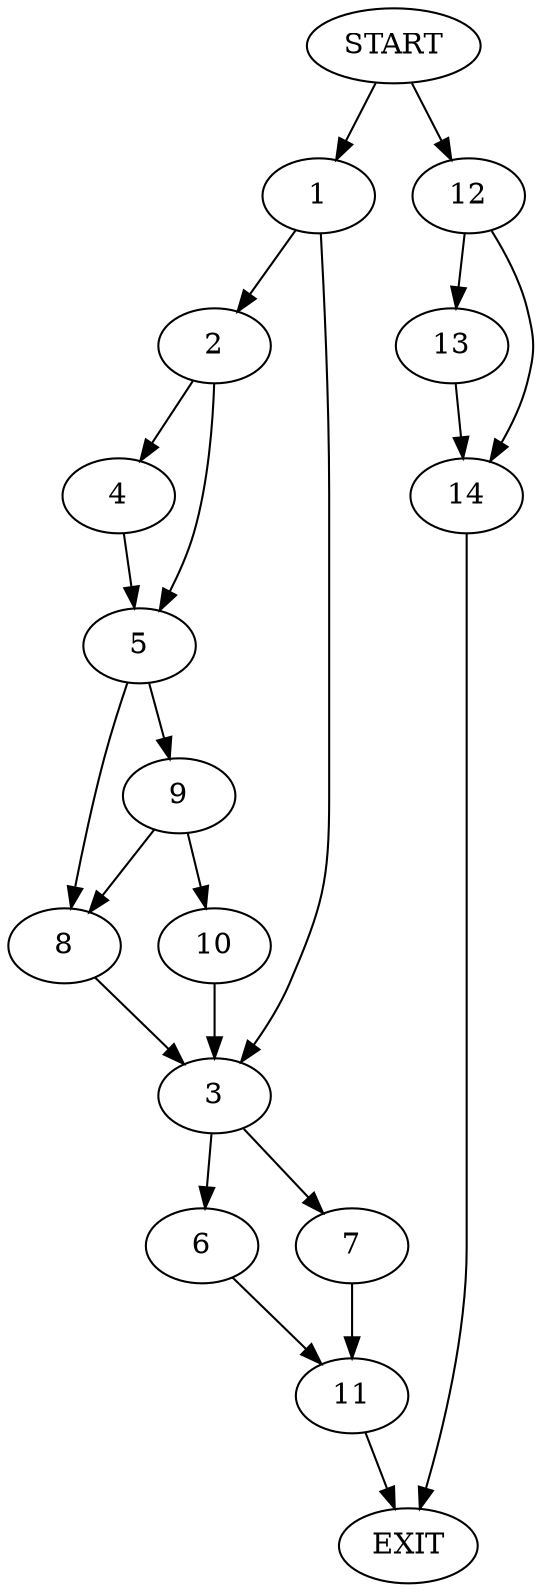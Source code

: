 digraph {
0 [label="START"]
15 [label="EXIT"]
0 -> 1
1 -> 2
1 -> 3
2 -> 4
2 -> 5
3 -> 6
3 -> 7
5 -> 8
5 -> 9
4 -> 5
9 -> 10
9 -> 8
8 -> 3
10 -> 3
6 -> 11
7 -> 11
11 -> 15
0 -> 12
12 -> 13
12 -> 14
14 -> 15
13 -> 14
}
